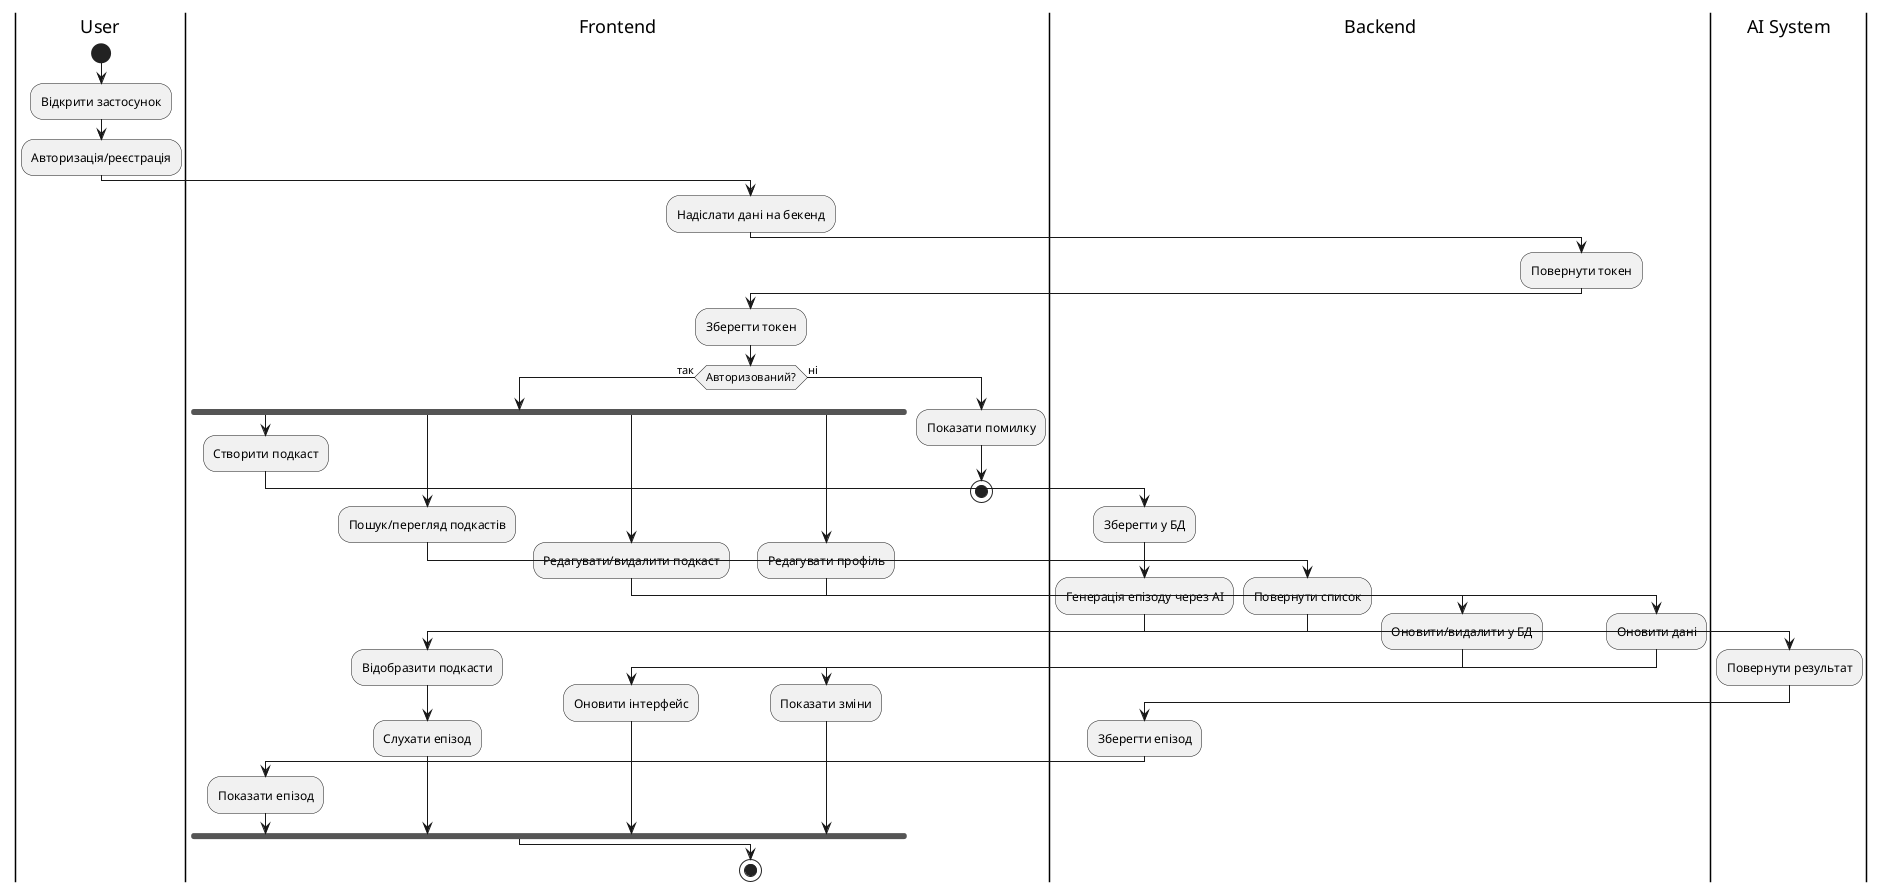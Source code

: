 @startuml
|User|
start
:Відкрити застосунок;
:Авторизація/реєстрація;
|Frontend|
:Надіслати дані на бекенд;
|Backend|
:Повернути токен;
|Frontend|
:Зберегти токен;
if (Авторизований?) then (так)
  fork
    :Створити подкаст;
    |Backend|
    :Зберегти у БД;
    :Генерація епізоду через AI;
    |AI System|
    :Повернути результат;
    |Backend|
    :Зберегти епізод;
    |Frontend|
    :Показати епізод;
  fork again
    :Пошук/перегляд подкастів;
    |Backend|
    :Повернути список;
    |Frontend|
    :Відобразити подкасти;
    :Слухати епізод;
  fork again
    :Редагувати/видалити подкаст;
    |Backend|
    :Оновити/видалити у БД;
    |Frontend|
    :Оновити інтерфейс;
  fork again
    :Редагувати профіль;
    |Backend|
    :Оновити дані;
    |Frontend|
    :Показати зміни;
  end fork
else (ні)
  :Показати помилку;
  stop
endif
stop
@enduml